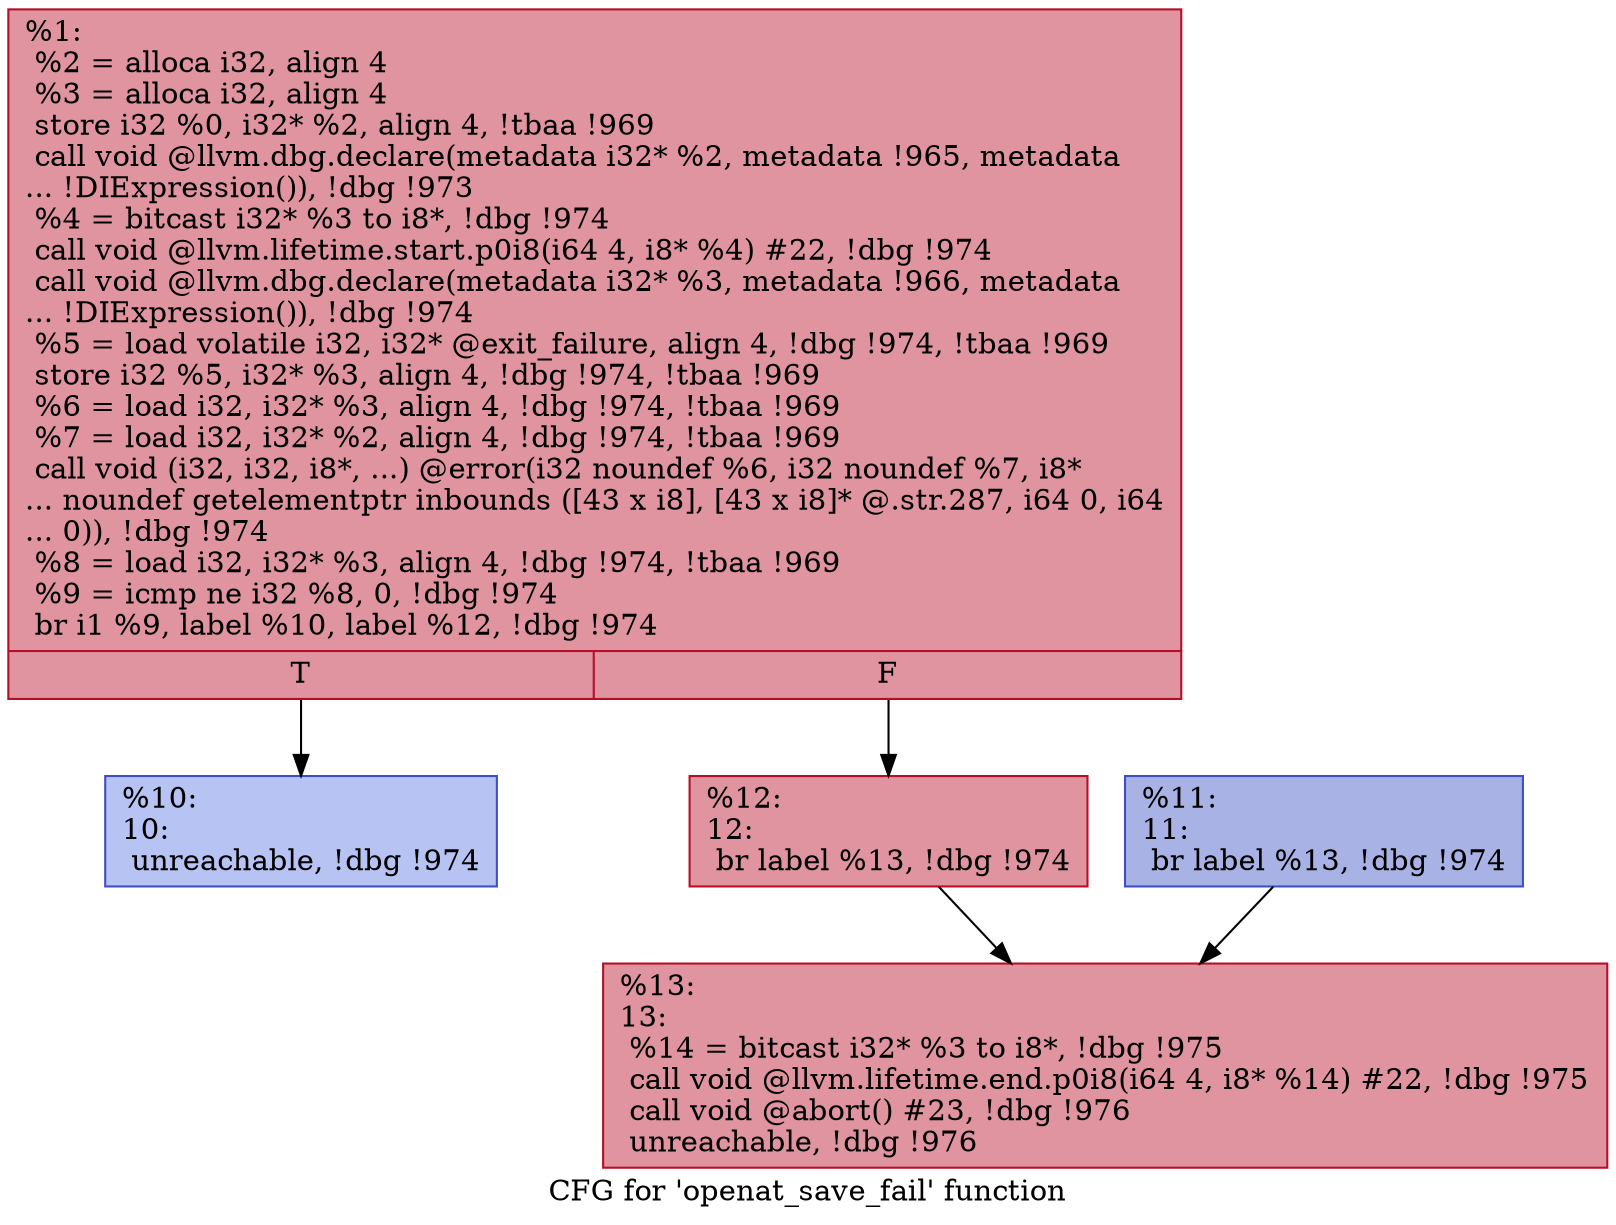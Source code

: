 digraph "CFG for 'openat_save_fail' function" {
	label="CFG for 'openat_save_fail' function";

	Node0x2433500 [shape=record,color="#b70d28ff", style=filled, fillcolor="#b70d2870",label="{%1:\l  %2 = alloca i32, align 4\l  %3 = alloca i32, align 4\l  store i32 %0, i32* %2, align 4, !tbaa !969\l  call void @llvm.dbg.declare(metadata i32* %2, metadata !965, metadata\l... !DIExpression()), !dbg !973\l  %4 = bitcast i32* %3 to i8*, !dbg !974\l  call void @llvm.lifetime.start.p0i8(i64 4, i8* %4) #22, !dbg !974\l  call void @llvm.dbg.declare(metadata i32* %3, metadata !966, metadata\l... !DIExpression()), !dbg !974\l  %5 = load volatile i32, i32* @exit_failure, align 4, !dbg !974, !tbaa !969\l  store i32 %5, i32* %3, align 4, !dbg !974, !tbaa !969\l  %6 = load i32, i32* %3, align 4, !dbg !974, !tbaa !969\l  %7 = load i32, i32* %2, align 4, !dbg !974, !tbaa !969\l  call void (i32, i32, i8*, ...) @error(i32 noundef %6, i32 noundef %7, i8*\l... noundef getelementptr inbounds ([43 x i8], [43 x i8]* @.str.287, i64 0, i64\l... 0)), !dbg !974\l  %8 = load i32, i32* %3, align 4, !dbg !974, !tbaa !969\l  %9 = icmp ne i32 %8, 0, !dbg !974\l  br i1 %9, label %10, label %12, !dbg !974\l|{<s0>T|<s1>F}}"];
	Node0x2433500:s0 -> Node0x2433580;
	Node0x2433500:s1 -> Node0x2433620;
	Node0x2433580 [shape=record,color="#3d50c3ff", style=filled, fillcolor="#5977e370",label="{%10:\l10:                                               \l  unreachable, !dbg !974\l}"];
	Node0x24335d0 [shape=record,color="#3d50c3ff", style=filled, fillcolor="#3d50c370",label="{%11:\l11:                                               \l  br label %13, !dbg !974\l}"];
	Node0x24335d0 -> Node0x2433670;
	Node0x2433620 [shape=record,color="#b70d28ff", style=filled, fillcolor="#b70d2870",label="{%12:\l12:                                               \l  br label %13, !dbg !974\l}"];
	Node0x2433620 -> Node0x2433670;
	Node0x2433670 [shape=record,color="#b70d28ff", style=filled, fillcolor="#b70d2870",label="{%13:\l13:                                               \l  %14 = bitcast i32* %3 to i8*, !dbg !975\l  call void @llvm.lifetime.end.p0i8(i64 4, i8* %14) #22, !dbg !975\l  call void @abort() #23, !dbg !976\l  unreachable, !dbg !976\l}"];
}
